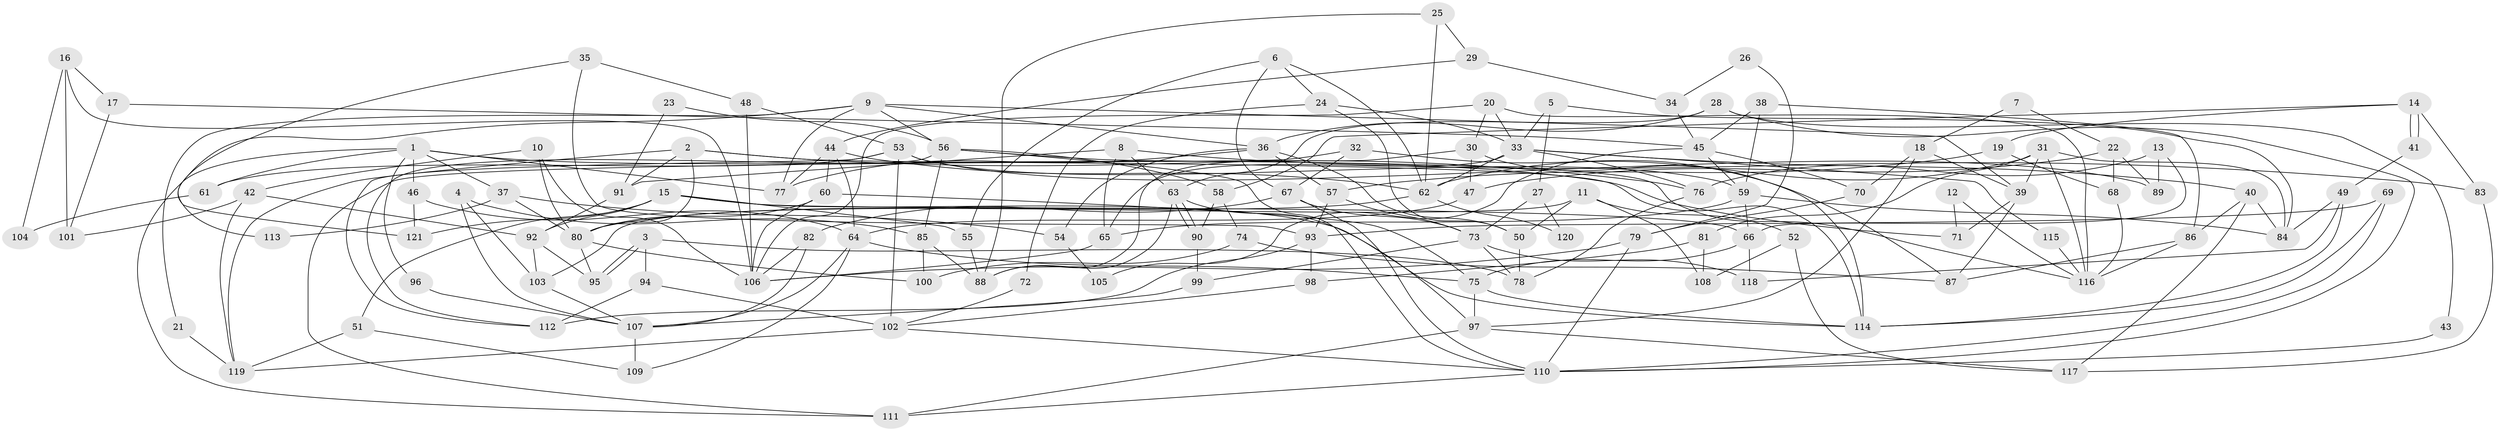 // Generated by graph-tools (version 1.1) at 2025/51/03/09/25 04:51:58]
// undirected, 121 vertices, 242 edges
graph export_dot {
graph [start="1"]
  node [color=gray90,style=filled];
  1;
  2;
  3;
  4;
  5;
  6;
  7;
  8;
  9;
  10;
  11;
  12;
  13;
  14;
  15;
  16;
  17;
  18;
  19;
  20;
  21;
  22;
  23;
  24;
  25;
  26;
  27;
  28;
  29;
  30;
  31;
  32;
  33;
  34;
  35;
  36;
  37;
  38;
  39;
  40;
  41;
  42;
  43;
  44;
  45;
  46;
  47;
  48;
  49;
  50;
  51;
  52;
  53;
  54;
  55;
  56;
  57;
  58;
  59;
  60;
  61;
  62;
  63;
  64;
  65;
  66;
  67;
  68;
  69;
  70;
  71;
  72;
  73;
  74;
  75;
  76;
  77;
  78;
  79;
  80;
  81;
  82;
  83;
  84;
  85;
  86;
  87;
  88;
  89;
  90;
  91;
  92;
  93;
  94;
  95;
  96;
  97;
  98;
  99;
  100;
  101;
  102;
  103;
  104;
  105;
  106;
  107;
  108;
  109;
  110;
  111;
  112;
  113;
  114;
  115;
  116;
  117;
  118;
  119;
  120;
  121;
  1 -- 77;
  1 -- 111;
  1 -- 37;
  1 -- 46;
  1 -- 61;
  1 -- 71;
  1 -- 96;
  2 -- 114;
  2 -- 91;
  2 -- 76;
  2 -- 80;
  2 -- 119;
  3 -- 95;
  3 -- 95;
  3 -- 94;
  3 -- 78;
  4 -- 103;
  4 -- 107;
  4 -- 85;
  5 -- 33;
  5 -- 84;
  5 -- 27;
  6 -- 67;
  6 -- 55;
  6 -- 24;
  6 -- 62;
  7 -- 18;
  7 -- 22;
  8 -- 65;
  8 -- 63;
  8 -- 83;
  8 -- 91;
  9 -- 56;
  9 -- 39;
  9 -- 21;
  9 -- 36;
  9 -- 77;
  9 -- 113;
  10 -- 80;
  10 -- 106;
  10 -- 42;
  11 -- 50;
  11 -- 103;
  11 -- 52;
  11 -- 108;
  12 -- 116;
  12 -- 71;
  13 -- 66;
  13 -- 76;
  13 -- 89;
  14 -- 41;
  14 -- 41;
  14 -- 83;
  14 -- 19;
  14 -- 58;
  15 -- 66;
  15 -- 51;
  15 -- 55;
  15 -- 92;
  15 -- 114;
  15 -- 121;
  16 -- 17;
  16 -- 106;
  16 -- 101;
  16 -- 104;
  17 -- 101;
  17 -- 45;
  18 -- 97;
  18 -- 39;
  18 -- 70;
  19 -- 57;
  19 -- 68;
  20 -- 33;
  20 -- 116;
  20 -- 30;
  20 -- 106;
  21 -- 119;
  22 -- 68;
  22 -- 89;
  22 -- 47;
  23 -- 56;
  23 -- 91;
  24 -- 33;
  24 -- 50;
  24 -- 72;
  25 -- 88;
  25 -- 62;
  25 -- 29;
  26 -- 79;
  26 -- 34;
  27 -- 73;
  27 -- 120;
  28 -- 36;
  28 -- 63;
  28 -- 43;
  28 -- 110;
  29 -- 44;
  29 -- 34;
  30 -- 114;
  30 -- 47;
  30 -- 88;
  31 -- 84;
  31 -- 62;
  31 -- 39;
  31 -- 81;
  31 -- 116;
  32 -- 111;
  32 -- 67;
  32 -- 87;
  33 -- 62;
  33 -- 76;
  33 -- 40;
  33 -- 65;
  33 -- 115;
  34 -- 45;
  35 -- 48;
  35 -- 121;
  35 -- 93;
  36 -- 57;
  36 -- 50;
  36 -- 54;
  36 -- 77;
  37 -- 80;
  37 -- 54;
  37 -- 113;
  38 -- 86;
  38 -- 59;
  38 -- 45;
  39 -- 87;
  39 -- 71;
  40 -- 117;
  40 -- 84;
  40 -- 86;
  41 -- 49;
  42 -- 92;
  42 -- 101;
  42 -- 119;
  43 -- 110;
  44 -- 62;
  44 -- 77;
  44 -- 60;
  44 -- 64;
  45 -- 70;
  45 -- 59;
  45 -- 105;
  46 -- 64;
  46 -- 121;
  47 -- 64;
  48 -- 106;
  48 -- 53;
  49 -- 84;
  49 -- 114;
  49 -- 118;
  50 -- 78;
  51 -- 119;
  51 -- 109;
  52 -- 108;
  52 -- 117;
  53 -- 59;
  53 -- 102;
  53 -- 61;
  53 -- 89;
  53 -- 112;
  54 -- 105;
  55 -- 88;
  56 -- 85;
  56 -- 110;
  56 -- 58;
  56 -- 112;
  56 -- 116;
  57 -- 93;
  57 -- 73;
  58 -- 74;
  58 -- 90;
  59 -- 66;
  59 -- 65;
  59 -- 84;
  60 -- 106;
  60 -- 75;
  60 -- 80;
  61 -- 104;
  62 -- 80;
  62 -- 120;
  63 -- 88;
  63 -- 90;
  63 -- 90;
  63 -- 97;
  64 -- 75;
  64 -- 107;
  64 -- 109;
  65 -- 106;
  66 -- 75;
  66 -- 118;
  67 -- 110;
  67 -- 73;
  67 -- 82;
  68 -- 116;
  69 -- 93;
  69 -- 114;
  69 -- 110;
  70 -- 79;
  72 -- 102;
  73 -- 78;
  73 -- 99;
  73 -- 118;
  74 -- 87;
  74 -- 100;
  75 -- 97;
  75 -- 114;
  76 -- 78;
  79 -- 106;
  79 -- 110;
  80 -- 95;
  80 -- 100;
  81 -- 98;
  81 -- 108;
  82 -- 106;
  82 -- 107;
  83 -- 117;
  85 -- 100;
  85 -- 88;
  86 -- 116;
  86 -- 87;
  90 -- 99;
  91 -- 92;
  92 -- 95;
  92 -- 103;
  93 -- 112;
  93 -- 98;
  94 -- 112;
  94 -- 102;
  96 -- 107;
  97 -- 111;
  97 -- 117;
  98 -- 102;
  99 -- 107;
  102 -- 119;
  102 -- 110;
  103 -- 107;
  107 -- 109;
  110 -- 111;
  115 -- 116;
}

